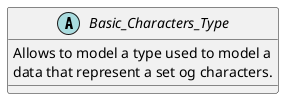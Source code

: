 @startuml

abstract class Basic_Characters_Type
{
  Allows to model a type used to model a
  data that represent a set og characters.
}

@enduml